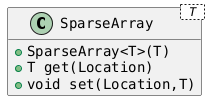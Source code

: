 @startuml

skinparam defaultFontName monospaced
hide empty members

class SparseArray< T > {
    + SparseArray<T>(T)
    + T get(Location)
    + void set(Location,T)
}

@enduml
